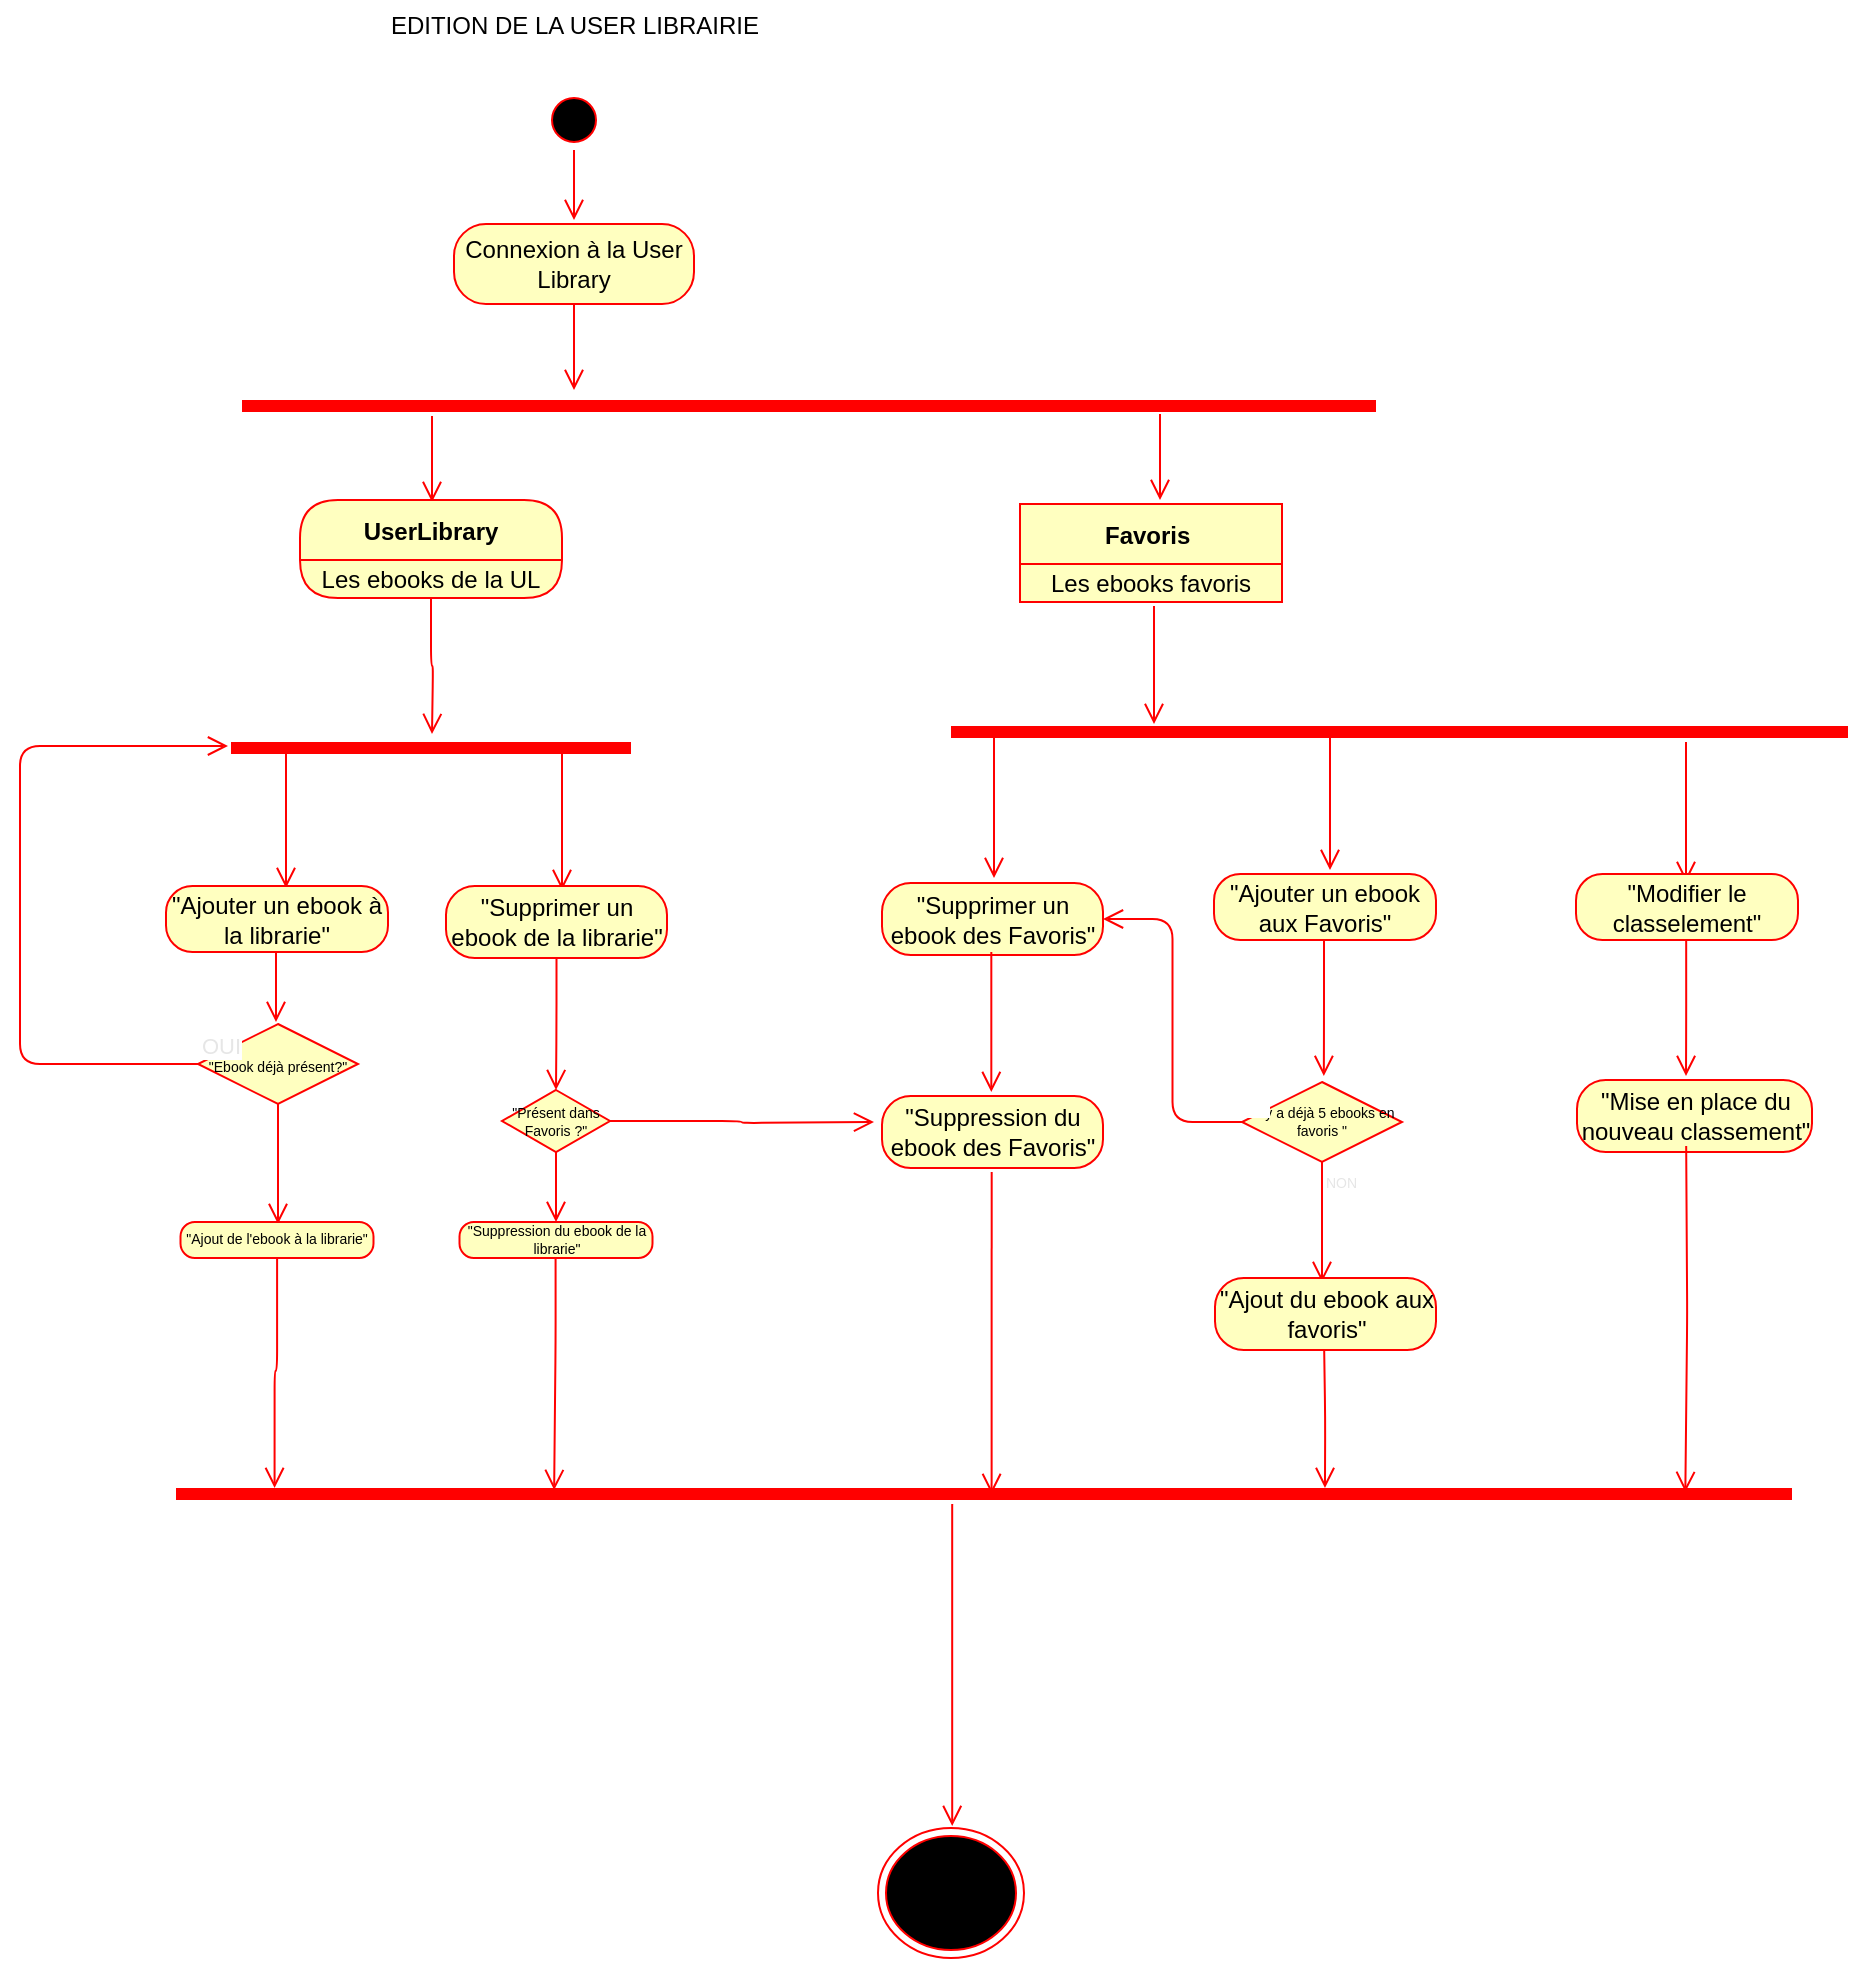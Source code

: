 <mxfile>
    <diagram id="vMwT53JufwZwW6NPW3oS" name="Page-2">
        <mxGraphModel dx="1317" dy="1693" grid="0" gridSize="10" guides="1" tooltips="1" connect="1" arrows="1" fold="1" page="1" pageScale="1" pageWidth="1169" pageHeight="1654" background="#FFFFFF" math="0" shadow="0">
            <root>
                <mxCell id="0"/>
                <mxCell id="1" parent="0"/>
                <mxCell id="K_jpLzWlt72tsUxyTivp-4" value="EDITION DE LA USER LIBRAIRIE" style="text;html=1;align=center;verticalAlign=middle;resizable=0;points=[];autosize=1;strokeColor=none;fillColor=none;fontColor=#000000;" parent="1" vertex="1">
                    <mxGeometry x="394" y="68" width="202" height="26" as="geometry"/>
                </mxCell>
                <mxCell id="K_jpLzWlt72tsUxyTivp-11" value="" style="ellipse;html=1;shape=startState;fillColor=#000000;strokeColor=#ff0000;fontColor=#000000;" parent="1" vertex="1">
                    <mxGeometry x="480" y="113" width="30" height="30" as="geometry"/>
                </mxCell>
                <mxCell id="K_jpLzWlt72tsUxyTivp-12" value="" style="edgeStyle=orthogonalEdgeStyle;html=1;verticalAlign=bottom;endArrow=open;endSize=8;strokeColor=#ff0000;fontColor=#000000;" parent="1" source="K_jpLzWlt72tsUxyTivp-11" edge="1">
                    <mxGeometry relative="1" as="geometry">
                        <mxPoint x="495" y="178" as="targetPoint"/>
                    </mxGeometry>
                </mxCell>
                <mxCell id="K_jpLzWlt72tsUxyTivp-13" value="Connexion à la User Library" style="rounded=1;whiteSpace=wrap;html=1;arcSize=40;fontColor=#000000;fillColor=#ffffc0;strokeColor=#ff0000;" parent="1" vertex="1">
                    <mxGeometry x="435" y="180" width="120" height="40" as="geometry"/>
                </mxCell>
                <mxCell id="K_jpLzWlt72tsUxyTivp-14" value="" style="edgeStyle=orthogonalEdgeStyle;html=1;verticalAlign=bottom;endArrow=open;endSize=8;strokeColor=#ff0000;fontColor=#000000;" parent="1" source="K_jpLzWlt72tsUxyTivp-13" edge="1">
                    <mxGeometry relative="1" as="geometry">
                        <mxPoint x="495" y="263" as="targetPoint"/>
                    </mxGeometry>
                </mxCell>
                <mxCell id="K_jpLzWlt72tsUxyTivp-15" value="" style="shape=line;html=1;strokeWidth=6;strokeColor=#ff0000;fontColor=#000000;" parent="1" vertex="1">
                    <mxGeometry x="329" y="266" width="567" height="10" as="geometry"/>
                </mxCell>
                <mxCell id="K_jpLzWlt72tsUxyTivp-17" value="" style="edgeStyle=orthogonalEdgeStyle;html=1;verticalAlign=bottom;endArrow=open;endSize=8;strokeColor=#ff0000;fontColor=#000000;" parent="1" edge="1">
                    <mxGeometry relative="1" as="geometry">
                        <mxPoint x="788" y="318" as="targetPoint"/>
                        <mxPoint x="788" y="275" as="sourcePoint"/>
                    </mxGeometry>
                </mxCell>
                <mxCell id="K_jpLzWlt72tsUxyTivp-18" value="" style="edgeStyle=orthogonalEdgeStyle;html=1;verticalAlign=bottom;endArrow=open;endSize=8;strokeColor=#ff0000;fontColor=#000000;" parent="1" edge="1">
                    <mxGeometry relative="1" as="geometry">
                        <mxPoint x="424" y="319" as="targetPoint"/>
                        <mxPoint x="424" y="276" as="sourcePoint"/>
                    </mxGeometry>
                </mxCell>
                <mxCell id="K_jpLzWlt72tsUxyTivp-19" value="UserLibrary" style="swimlane;fontStyle=1;align=center;verticalAlign=middle;childLayout=stackLayout;horizontal=1;startSize=30;horizontalStack=0;resizeParent=0;resizeLast=1;container=0;fontColor=#000000;collapsible=0;rounded=1;arcSize=30;strokeColor=#ff0000;fillColor=#ffffc0;swimlaneFillColor=#ffffc0;dropTarget=0;" parent="1" vertex="1">
                    <mxGeometry x="358" y="318" width="131" height="49" as="geometry"/>
                </mxCell>
                <mxCell id="K_jpLzWlt72tsUxyTivp-20" value="Les ebooks de la UL" style="text;html=1;strokeColor=none;fillColor=none;align=center;verticalAlign=middle;spacingLeft=4;spacingRight=4;whiteSpace=wrap;overflow=hidden;rotatable=0;fontColor=#000000;" parent="K_jpLzWlt72tsUxyTivp-19" vertex="1">
                    <mxGeometry y="30" width="131" height="19" as="geometry"/>
                </mxCell>
                <mxCell id="K_jpLzWlt72tsUxyTivp-21" value="" style="edgeStyle=orthogonalEdgeStyle;html=1;verticalAlign=bottom;endArrow=open;endSize=8;strokeColor=#ff0000;fontColor=#000000;" parent="1" source="K_jpLzWlt72tsUxyTivp-19" edge="1">
                    <mxGeometry relative="1" as="geometry">
                        <mxPoint x="424" y="435" as="targetPoint"/>
                    </mxGeometry>
                </mxCell>
                <mxCell id="K_jpLzWlt72tsUxyTivp-22" value="Favoris " style="swimlane;fontStyle=1;align=center;verticalAlign=middle;childLayout=stackLayout;horizontal=1;startSize=30;horizontalStack=0;resizeParent=0;resizeLast=1;container=0;fontColor=#000000;collapsible=0;rounded=1;arcSize=0;strokeColor=#ff0000;fillColor=#ffffc0;swimlaneFillColor=#ffffc0;dropTarget=0;gradientColor=none;" parent="1" vertex="1">
                    <mxGeometry x="718" y="320" width="131" height="49" as="geometry"/>
                </mxCell>
                <mxCell id="K_jpLzWlt72tsUxyTivp-23" value="Les ebooks favoris" style="text;html=1;strokeColor=none;fillColor=none;align=center;verticalAlign=middle;spacingLeft=4;spacingRight=4;whiteSpace=wrap;overflow=hidden;rotatable=0;fontColor=#000000;" parent="K_jpLzWlt72tsUxyTivp-22" vertex="1">
                    <mxGeometry y="30" width="131" height="19" as="geometry"/>
                </mxCell>
                <mxCell id="jdc1paTYsWZi0XMXpC_3-1" value="" style="shape=line;html=1;strokeWidth=6;strokeColor=#ff0000;fontColor=#000000;gradientColor=none;" parent="1" vertex="1">
                    <mxGeometry x="323.5" y="437" width="200" height="10" as="geometry"/>
                </mxCell>
                <mxCell id="jdc1paTYsWZi0XMXpC_3-3" value="" style="edgeStyle=orthogonalEdgeStyle;html=1;verticalAlign=bottom;endArrow=open;endSize=8;strokeColor=#ff0000;fontColor=#000000;" parent="1" edge="1">
                    <mxGeometry relative="1" as="geometry">
                        <mxPoint x="351" y="512" as="targetPoint"/>
                        <mxPoint x="351" y="442" as="sourcePoint"/>
                    </mxGeometry>
                </mxCell>
                <mxCell id="jdc1paTYsWZi0XMXpC_3-4" value="" style="edgeStyle=orthogonalEdgeStyle;html=1;verticalAlign=bottom;endArrow=open;endSize=8;strokeColor=#ff0000;fontColor=#000000;" parent="1" edge="1">
                    <mxGeometry relative="1" as="geometry">
                        <mxPoint x="489" y="513" as="targetPoint"/>
                        <mxPoint x="489" y="443" as="sourcePoint"/>
                    </mxGeometry>
                </mxCell>
                <mxCell id="jdc1paTYsWZi0XMXpC_3-5" value="&quot;Ajouter un ebook à la librarie&quot;" style="rounded=1;whiteSpace=wrap;html=1;arcSize=40;fontColor=#000000;fillColor=#ffffc0;strokeColor=#ff0000;" parent="1" vertex="1">
                    <mxGeometry x="291" y="511" width="111" height="33" as="geometry"/>
                </mxCell>
                <mxCell id="jdc1paTYsWZi0XMXpC_3-6" value="" style="edgeStyle=orthogonalEdgeStyle;html=1;verticalAlign=bottom;endArrow=open;endSize=8;strokeColor=#ff0000;fontColor=#000000;" parent="1" source="jdc1paTYsWZi0XMXpC_3-5" edge="1">
                    <mxGeometry relative="1" as="geometry">
                        <mxPoint x="346" y="579" as="targetPoint"/>
                    </mxGeometry>
                </mxCell>
                <mxCell id="jdc1paTYsWZi0XMXpC_3-7" value="&quot;Supprimer un ebook de la librarie&quot;" style="rounded=1;whiteSpace=wrap;html=1;arcSize=40;fontColor=#000000;fillColor=#ffffc0;strokeColor=#ff0000;" parent="1" vertex="1">
                    <mxGeometry x="431" y="511" width="110.5" height="36" as="geometry"/>
                </mxCell>
                <mxCell id="jdc1paTYsWZi0XMXpC_3-8" value="" style="edgeStyle=orthogonalEdgeStyle;html=1;verticalAlign=bottom;endArrow=open;endSize=8;strokeColor=#ff0000;fontColor=#000000;" parent="1" source="jdc1paTYsWZi0XMXpC_3-7" edge="1">
                    <mxGeometry relative="1" as="geometry">
                        <mxPoint x="486" y="613" as="targetPoint"/>
                    </mxGeometry>
                </mxCell>
                <mxCell id="jdc1paTYsWZi0XMXpC_3-9" value="&lt;font style=&quot;font-size: 7px;&quot;&gt;&quot;Ebook déjà présent?&quot;&lt;/font&gt;" style="rhombus;whiteSpace=wrap;html=1;fillColor=#ffffc0;strokeColor=#ff0000;fontColor=#000000;" parent="1" vertex="1">
                    <mxGeometry x="307" y="580" width="80" height="40" as="geometry"/>
                </mxCell>
                <mxCell id="jdc1paTYsWZi0XMXpC_3-10" value="&lt;font color=&quot;#e6e6e6&quot;&gt;OUI&lt;/font&gt;" style="edgeStyle=orthogonalEdgeStyle;html=1;align=left;verticalAlign=bottom;endArrow=open;endSize=8;strokeColor=#ff0000;fontColor=#000000;exitX=0;exitY=0.5;exitDx=0;exitDy=0;" parent="1" source="jdc1paTYsWZi0XMXpC_3-9" edge="1">
                    <mxGeometry x="-1" relative="1" as="geometry">
                        <mxPoint x="322" y="441" as="targetPoint"/>
                        <Array as="points">
                            <mxPoint x="218" y="600"/>
                        </Array>
                        <mxPoint as="offset"/>
                    </mxGeometry>
                </mxCell>
                <mxCell id="jdc1paTYsWZi0XMXpC_3-11" value="&lt;font color=&quot;#ffffff&quot;&gt;NON&lt;/font&gt;" style="edgeStyle=orthogonalEdgeStyle;html=1;align=left;verticalAlign=top;endArrow=open;endSize=8;strokeColor=#ff0000;fontColor=#000000;" parent="1" source="jdc1paTYsWZi0XMXpC_3-9" edge="1">
                    <mxGeometry x="-1" relative="1" as="geometry">
                        <mxPoint x="347" y="680" as="targetPoint"/>
                    </mxGeometry>
                </mxCell>
                <mxCell id="jdc1paTYsWZi0XMXpC_3-12" value="&quot;Ajout de l'ebook à la librarie&quot;" style="rounded=1;whiteSpace=wrap;html=1;arcSize=40;fontColor=#000000;fillColor=#ffffc0;strokeColor=#ff0000;fontSize=7;" parent="1" vertex="1">
                    <mxGeometry x="298.25" y="679" width="96.5" height="18" as="geometry"/>
                </mxCell>
                <mxCell id="jdc1paTYsWZi0XMXpC_3-13" value="" style="edgeStyle=orthogonalEdgeStyle;html=1;verticalAlign=bottom;endArrow=open;endSize=8;strokeColor=#ff0000;fontSize=7;fontColor=#FFFFFF;entryX=0.061;entryY=0.2;entryDx=0;entryDy=0;entryPerimeter=0;" parent="1" source="jdc1paTYsWZi0XMXpC_3-12" target="jdc1paTYsWZi0XMXpC_3-48" edge="1">
                    <mxGeometry relative="1" as="geometry">
                        <mxPoint x="347" y="780" as="targetPoint"/>
                    </mxGeometry>
                </mxCell>
                <mxCell id="jdc1paTYsWZi0XMXpC_3-14" value="&lt;font color=&quot;#000000&quot;&gt;&quot;Présent dans Favoris ?&quot;&lt;/font&gt;" style="rhombus;whiteSpace=wrap;html=1;fillColor=#ffffc0;strokeColor=#ff0000;fontSize=7;fontColor=#FFFFFF;" parent="1" vertex="1">
                    <mxGeometry x="459" y="613" width="54" height="31" as="geometry"/>
                </mxCell>
                <mxCell id="jdc1paTYsWZi0XMXpC_3-15" value="OUI" style="edgeStyle=orthogonalEdgeStyle;html=1;align=left;verticalAlign=bottom;endArrow=open;endSize=8;strokeColor=#ff0000;fontSize=7;fontColor=#FFFFFF;" parent="1" source="jdc1paTYsWZi0XMXpC_3-14" edge="1">
                    <mxGeometry x="-1" relative="1" as="geometry">
                        <mxPoint x="645" y="629" as="targetPoint"/>
                        <mxPoint as="offset"/>
                    </mxGeometry>
                </mxCell>
                <mxCell id="jdc1paTYsWZi0XMXpC_3-16" value="NON" style="edgeStyle=orthogonalEdgeStyle;html=1;align=left;verticalAlign=top;endArrow=open;endSize=8;strokeColor=#ff0000;fontSize=7;fontColor=#FFFFFF;" parent="1" source="jdc1paTYsWZi0XMXpC_3-14" edge="1">
                    <mxGeometry x="-1" relative="1" as="geometry">
                        <mxPoint x="486" y="679" as="targetPoint"/>
                    </mxGeometry>
                </mxCell>
                <mxCell id="jdc1paTYsWZi0XMXpC_3-19" value="&quot;Suppression du ebook de la librarie&quot;" style="rounded=1;whiteSpace=wrap;html=1;arcSize=40;fontColor=#000000;fillColor=#ffffc0;strokeColor=#ff0000;fontSize=7;" parent="1" vertex="1">
                    <mxGeometry x="437.75" y="679" width="96.5" height="18" as="geometry"/>
                </mxCell>
                <mxCell id="jdc1paTYsWZi0XMXpC_3-20" value="" style="edgeStyle=orthogonalEdgeStyle;html=1;verticalAlign=bottom;endArrow=open;endSize=8;strokeColor=#ff0000;fontColor=#000000;" parent="1" edge="1">
                    <mxGeometry relative="1" as="geometry">
                        <mxPoint x="785" y="430" as="targetPoint"/>
                        <mxPoint x="784.999" y="371" as="sourcePoint"/>
                    </mxGeometry>
                </mxCell>
                <mxCell id="jdc1paTYsWZi0XMXpC_3-21" value="" style="shape=line;html=1;strokeWidth=6;strokeColor=#ff0000;fontColor=#000000;gradientColor=none;" parent="1" vertex="1">
                    <mxGeometry x="683.5" y="429" width="448.5" height="10" as="geometry"/>
                </mxCell>
                <mxCell id="jdc1paTYsWZi0XMXpC_3-22" value="" style="edgeStyle=orthogonalEdgeStyle;html=1;verticalAlign=bottom;endArrow=open;endSize=8;strokeColor=#ff0000;fontColor=#000000;" parent="1" edge="1">
                    <mxGeometry relative="1" as="geometry">
                        <mxPoint x="705" y="507" as="targetPoint"/>
                        <mxPoint x="705" y="437" as="sourcePoint"/>
                    </mxGeometry>
                </mxCell>
                <mxCell id="jdc1paTYsWZi0XMXpC_3-23" value="" style="edgeStyle=orthogonalEdgeStyle;html=1;verticalAlign=bottom;endArrow=open;endSize=8;strokeColor=#ff0000;fontColor=#000000;" parent="1" edge="1">
                    <mxGeometry relative="1" as="geometry">
                        <mxPoint x="873" y="503" as="targetPoint"/>
                        <mxPoint x="873" y="433" as="sourcePoint"/>
                        <Array as="points">
                            <mxPoint x="873" y="477"/>
                            <mxPoint x="873" y="477"/>
                        </Array>
                    </mxGeometry>
                </mxCell>
                <mxCell id="jdc1paTYsWZi0XMXpC_3-24" value="" style="edgeStyle=orthogonalEdgeStyle;html=1;verticalAlign=bottom;endArrow=open;endSize=8;strokeColor=#ff0000;fontColor=#000000;" parent="1" edge="1">
                    <mxGeometry relative="1" as="geometry">
                        <mxPoint x="1051" y="509" as="targetPoint"/>
                        <mxPoint x="1051" y="439" as="sourcePoint"/>
                    </mxGeometry>
                </mxCell>
                <mxCell id="jdc1paTYsWZi0XMXpC_3-25" value="&quot;Supprimer un ebook des Favoris&quot;" style="rounded=1;whiteSpace=wrap;html=1;arcSize=40;fontColor=#000000;fillColor=#ffffc0;strokeColor=#ff0000;" parent="1" vertex="1">
                    <mxGeometry x="649" y="509.5" width="110.5" height="36" as="geometry"/>
                </mxCell>
                <mxCell id="jdc1paTYsWZi0XMXpC_3-26" value="" style="edgeStyle=orthogonalEdgeStyle;html=1;verticalAlign=bottom;endArrow=open;endSize=8;strokeColor=#ff0000;fontColor=#000000;" parent="1" edge="1">
                    <mxGeometry relative="1" as="geometry">
                        <mxPoint x="703.66" y="614" as="targetPoint"/>
                        <mxPoint x="703.66" y="544" as="sourcePoint"/>
                    </mxGeometry>
                </mxCell>
                <mxCell id="jdc1paTYsWZi0XMXpC_3-27" value="&quot;Suppression du ebook des Favoris&quot;" style="rounded=1;whiteSpace=wrap;html=1;arcSize=40;fontColor=#000000;fillColor=#ffffc0;strokeColor=#ff0000;" parent="1" vertex="1">
                    <mxGeometry x="649" y="616" width="110.5" height="36" as="geometry"/>
                </mxCell>
                <mxCell id="jdc1paTYsWZi0XMXpC_3-29" value="&quot;Ajouter un ebook aux Favoris&quot;" style="rounded=1;whiteSpace=wrap;html=1;arcSize=40;fontColor=#000000;fillColor=#ffffc0;strokeColor=#ff0000;" parent="1" vertex="1">
                    <mxGeometry x="815" y="505" width="111" height="33" as="geometry"/>
                </mxCell>
                <mxCell id="jdc1paTYsWZi0XMXpC_3-31" value="" style="edgeStyle=orthogonalEdgeStyle;html=1;verticalAlign=bottom;endArrow=open;endSize=8;strokeColor=#ff0000;fontColor=#000000;" parent="1" edge="1">
                    <mxGeometry relative="1" as="geometry">
                        <mxPoint x="869.91" y="606" as="targetPoint"/>
                        <mxPoint x="870" y="538" as="sourcePoint"/>
                        <Array as="points">
                            <mxPoint x="869.91" y="580"/>
                            <mxPoint x="869.91" y="580"/>
                        </Array>
                    </mxGeometry>
                </mxCell>
                <mxCell id="jdc1paTYsWZi0XMXpC_3-32" value="&quot;Il y a déjà 5 ebooks en favoris &quot;" style="rhombus;whiteSpace=wrap;html=1;fillColor=#ffffc0;strokeColor=#ff0000;fontSize=7;fontColor=#000000;" parent="1" vertex="1">
                    <mxGeometry x="829" y="609" width="80" height="40" as="geometry"/>
                </mxCell>
                <mxCell id="jdc1paTYsWZi0XMXpC_3-33" value="&lt;font color=&quot;#ffffff&quot;&gt;OUI&lt;/font&gt;" style="edgeStyle=orthogonalEdgeStyle;html=1;align=left;verticalAlign=bottom;endArrow=open;endSize=8;strokeColor=#ff0000;fontSize=7;fontColor=#000000;entryX=1;entryY=0.5;entryDx=0;entryDy=0;" parent="1" source="jdc1paTYsWZi0XMXpC_3-32" target="jdc1paTYsWZi0XMXpC_3-25" edge="1">
                    <mxGeometry x="-1" relative="1" as="geometry">
                        <mxPoint x="786" y="527" as="targetPoint"/>
                        <mxPoint as="offset"/>
                    </mxGeometry>
                </mxCell>
                <mxCell id="jdc1paTYsWZi0XMXpC_3-34" value="&lt;font color=&quot;#e6e6e6&quot;&gt;NON&lt;/font&gt;" style="edgeStyle=orthogonalEdgeStyle;html=1;align=left;verticalAlign=top;endArrow=open;endSize=8;strokeColor=#ff0000;fontSize=7;fontColor=#000000;" parent="1" source="jdc1paTYsWZi0XMXpC_3-32" edge="1">
                    <mxGeometry x="-1" relative="1" as="geometry">
                        <mxPoint x="869" y="709" as="targetPoint"/>
                    </mxGeometry>
                </mxCell>
                <mxCell id="jdc1paTYsWZi0XMXpC_3-37" value="&quot;Ajout du ebook aux favoris&quot;" style="rounded=1;whiteSpace=wrap;html=1;arcSize=40;fontColor=#000000;fillColor=#ffffc0;strokeColor=#ff0000;" parent="1" vertex="1">
                    <mxGeometry x="815.5" y="707" width="110.5" height="36" as="geometry"/>
                </mxCell>
                <mxCell id="jdc1paTYsWZi0XMXpC_3-40" value="&quot;Modifier le classelement&quot;" style="rounded=1;whiteSpace=wrap;html=1;arcSize=40;fontColor=#000000;fillColor=#ffffc0;strokeColor=#ff0000;" parent="1" vertex="1">
                    <mxGeometry x="996" y="505" width="111" height="33" as="geometry"/>
                </mxCell>
                <mxCell id="jdc1paTYsWZi0XMXpC_3-41" value="" style="edgeStyle=orthogonalEdgeStyle;html=1;verticalAlign=bottom;endArrow=open;endSize=8;strokeColor=#ff0000;fontColor=#000000;" parent="1" edge="1">
                    <mxGeometry relative="1" as="geometry">
                        <mxPoint x="1051.0" y="606" as="targetPoint"/>
                        <mxPoint x="1051.09" y="538" as="sourcePoint"/>
                        <Array as="points">
                            <mxPoint x="1051" y="580"/>
                            <mxPoint x="1051" y="580"/>
                        </Array>
                    </mxGeometry>
                </mxCell>
                <mxCell id="jdc1paTYsWZi0XMXpC_3-42" value="&quot;Mise en place du nouveau classement&quot;" style="rounded=1;whiteSpace=wrap;html=1;arcSize=40;fontColor=#000000;fillColor=#ffffc0;strokeColor=#ff0000;" parent="1" vertex="1">
                    <mxGeometry x="996.5" y="608" width="117.5" height="36" as="geometry"/>
                </mxCell>
                <mxCell id="jdc1paTYsWZi0XMXpC_3-43" value="" style="edgeStyle=orthogonalEdgeStyle;html=1;verticalAlign=bottom;endArrow=open;endSize=8;strokeColor=#ff0000;fontColor=#000000;entryX=0.934;entryY=0.4;entryDx=0;entryDy=0;entryPerimeter=0;" parent="1" target="jdc1paTYsWZi0XMXpC_3-48" edge="1">
                    <mxGeometry relative="1" as="geometry">
                        <mxPoint x="1051" y="709" as="targetPoint"/>
                        <mxPoint x="1051.09" y="641" as="sourcePoint"/>
                        <Array as="points"/>
                    </mxGeometry>
                </mxCell>
                <mxCell id="jdc1paTYsWZi0XMXpC_3-44" value="" style="edgeStyle=orthogonalEdgeStyle;html=1;verticalAlign=bottom;endArrow=open;endSize=8;strokeColor=#ff0000;fontColor=#000000;entryX=0.711;entryY=0.2;entryDx=0;entryDy=0;entryPerimeter=0;" parent="1" target="jdc1paTYsWZi0XMXpC_3-48" edge="1">
                    <mxGeometry relative="1" as="geometry">
                        <mxPoint x="870.0" y="811" as="targetPoint"/>
                        <mxPoint x="870.09" y="743" as="sourcePoint"/>
                        <Array as="points"/>
                    </mxGeometry>
                </mxCell>
                <mxCell id="jdc1paTYsWZi0XMXpC_3-45" value="" style="edgeStyle=orthogonalEdgeStyle;html=1;verticalAlign=bottom;endArrow=open;endSize=8;strokeColor=#ff0000;fontColor=#000000;entryX=0.504;entryY=0.5;entryDx=0;entryDy=0;entryPerimeter=0;" parent="1" target="jdc1paTYsWZi0XMXpC_3-48" edge="1">
                    <mxGeometry relative="1" as="geometry">
                        <mxPoint x="704" y="810" as="targetPoint"/>
                        <mxPoint x="703.84" y="654" as="sourcePoint"/>
                        <Array as="points">
                            <mxPoint x="704" y="815"/>
                        </Array>
                    </mxGeometry>
                </mxCell>
                <mxCell id="jdc1paTYsWZi0XMXpC_3-47" value="" style="edgeStyle=orthogonalEdgeStyle;html=1;verticalAlign=bottom;endArrow=open;endSize=8;strokeColor=#ff0000;fontColor=#000000;entryX=0.234;entryY=0.3;entryDx=0;entryDy=0;entryPerimeter=0;" parent="1" target="jdc1paTYsWZi0XMXpC_3-48" edge="1">
                    <mxGeometry relative="1" as="geometry">
                        <mxPoint x="486" y="811" as="targetPoint"/>
                        <mxPoint x="485.79" y="697" as="sourcePoint"/>
                        <Array as="points">
                            <mxPoint x="486" y="739"/>
                            <mxPoint x="485" y="739"/>
                        </Array>
                    </mxGeometry>
                </mxCell>
                <mxCell id="jdc1paTYsWZi0XMXpC_3-48" value="" style="shape=line;html=1;strokeWidth=6;strokeColor=#ff0000;fontSize=7;fontColor=#E6E6E6;gradientColor=none;" parent="1" vertex="1">
                    <mxGeometry x="296" y="810" width="808" height="10" as="geometry"/>
                </mxCell>
                <mxCell id="jdc1paTYsWZi0XMXpC_3-50" value="" style="edgeStyle=orthogonalEdgeStyle;html=1;verticalAlign=bottom;endArrow=open;endSize=8;strokeColor=#ff0000;fontColor=#000000;entryX=0.504;entryY=0.5;entryDx=0;entryDy=0;entryPerimeter=0;" parent="1" edge="1">
                    <mxGeometry relative="1" as="geometry">
                        <mxPoint x="683.502" y="981.0" as="targetPoint"/>
                        <mxPoint x="684.11" y="820" as="sourcePoint"/>
                        <Array as="points">
                            <mxPoint x="684.27" y="981"/>
                        </Array>
                    </mxGeometry>
                </mxCell>
                <mxCell id="cNsP4o_Go_GW8O4ifK4a-1" value="" style="ellipse;html=1;shape=endState;fillColor=#000000;strokeColor=#ff0000;" vertex="1" parent="1">
                    <mxGeometry x="647" y="982" width="73" height="65" as="geometry"/>
                </mxCell>
            </root>
        </mxGraphModel>
    </diagram>
    <diagram id="Dwb8GULyjDsSTdrO3he8" name="Page-1">
        <mxGraphModel dx="395" dy="508" grid="1" gridSize="1" guides="1" tooltips="1" connect="1" arrows="1" fold="1" page="1" pageScale="1" pageWidth="1169" pageHeight="1654" math="0" shadow="0">
            <root>
                <mxCell id="0"/>
                <mxCell id="1" parent="0"/>
                <mxCell id="2" value="" style="ellipse;html=1;shape=startState;fillColor=#000000;strokeColor=#ff0000;" parent="1" vertex="1">
                    <mxGeometry x="584" y="140" width="30" height="30" as="geometry"/>
                </mxCell>
                <mxCell id="3" value="" style="edgeStyle=orthogonalEdgeStyle;html=1;verticalAlign=bottom;endArrow=open;endSize=8;strokeColor=#ff0000;" parent="1" source="2" edge="1">
                    <mxGeometry relative="1" as="geometry">
                        <mxPoint x="599" y="230" as="targetPoint"/>
                    </mxGeometry>
                </mxCell>
                <mxCell id="6" value="S'authentifier" style="rounded=1;whiteSpace=wrap;html=1;arcSize=40;fontColor=#000000;fillColor=#ffffc0;strokeColor=#ff0000;" parent="1" vertex="1">
                    <mxGeometry x="539" y="240" width="120" height="40" as="geometry"/>
                </mxCell>
                <mxCell id="7" value="" style="edgeStyle=orthogonalEdgeStyle;html=1;verticalAlign=bottom;endArrow=open;endSize=8;strokeColor=#ff0000;entryX=0.495;entryY=-0.085;entryDx=0;entryDy=0;entryPerimeter=0;" parent="1" source="6" target="12" edge="1">
                    <mxGeometry relative="1" as="geometry">
                        <mxPoint x="599" y="340" as="targetPoint"/>
                    </mxGeometry>
                </mxCell>
                <mxCell id="12" value="&lt;font color=&quot;#000000&quot;&gt;Avoir un&amp;nbsp;&lt;br&gt;compte&lt;/font&gt;" style="rhombus;whiteSpace=wrap;html=1;fillColor=#ffffc0;strokeColor=#ff0000;" parent="1" vertex="1">
                    <mxGeometry x="560" y="350" width="80" height="40" as="geometry"/>
                </mxCell>
                <mxCell id="13" value="N'a pas de compte" style="edgeStyle=orthogonalEdgeStyle;html=1;align=left;verticalAlign=bottom;endArrow=open;endSize=8;strokeColor=#ff0000;" parent="1" source="12" edge="1">
                    <mxGeometry x="-1" relative="1" as="geometry">
                        <mxPoint x="740" y="370" as="targetPoint"/>
                    </mxGeometry>
                </mxCell>
                <mxCell id="14" value="A un compte" style="edgeStyle=orthogonalEdgeStyle;html=1;align=left;verticalAlign=top;endArrow=open;endSize=8;strokeColor=#ff0000;" parent="1" source="12" edge="1">
                    <mxGeometry x="-1" relative="1" as="geometry">
                        <mxPoint x="600" y="450" as="targetPoint"/>
                    </mxGeometry>
                </mxCell>
                <mxCell id="22" value="Créer un compte" style="rounded=1;whiteSpace=wrap;html=1;arcSize=40;fontColor=#000000;fillColor=#ffffc0;strokeColor=#ff0000;" parent="1" vertex="1">
                    <mxGeometry x="740" y="350" width="120" height="40" as="geometry"/>
                </mxCell>
                <mxCell id="23" value="" style="edgeStyle=orthogonalEdgeStyle;html=1;verticalAlign=bottom;endArrow=open;endSize=8;strokeColor=#ff0000;" parent="1" source="22" edge="1">
                    <mxGeometry relative="1" as="geometry">
                        <mxPoint x="800" y="450" as="targetPoint"/>
                    </mxGeometry>
                </mxCell>
                <mxCell id="24" value="&lt;font color=&quot;#000000&quot;&gt;Création du&amp;nbsp;&lt;br&gt;Compte&lt;/font&gt;" style="rhombus;whiteSpace=wrap;html=1;fillColor=#ffffc0;strokeColor=#ff0000;" parent="1" vertex="1">
                    <mxGeometry x="760" y="450" width="80" height="40" as="geometry"/>
                </mxCell>
                <mxCell id="25" value="no" style="edgeStyle=orthogonalEdgeStyle;html=1;align=left;verticalAlign=bottom;endArrow=open;endSize=8;strokeColor=#ff0000;exitX=0;exitY=0.5;exitDx=0;exitDy=0;entryX=1;entryY=0.5;entryDx=0;entryDy=0;" parent="1" source="24" target="UsuvYLLOVmo_iSRNOCh6-80" edge="1">
                    <mxGeometry x="-0.556" relative="1" as="geometry">
                        <mxPoint x="662" y="473" as="targetPoint"/>
                        <mxPoint x="800" y="490" as="sourcePoint"/>
                        <mxPoint as="offset"/>
                    </mxGeometry>
                </mxCell>
                <mxCell id="26" value="yes" style="edgeStyle=orthogonalEdgeStyle;html=1;align=left;verticalAlign=top;endArrow=open;endSize=8;strokeColor=#ff0000;" parent="1" source="24" target="6" edge="1">
                    <mxGeometry x="-0.934" relative="1" as="geometry">
                        <mxPoint x="800" y="550" as="targetPoint"/>
                        <Array as="points">
                            <mxPoint x="930" y="470"/>
                            <mxPoint x="930" y="260"/>
                        </Array>
                        <mxPoint as="offset"/>
                    </mxGeometry>
                </mxCell>
                <mxCell id="51" value="&lt;font color=&quot;#000000&quot;&gt;Ebook déjà présent ?&amp;nbsp;&lt;/font&gt;" style="rhombus;whiteSpace=wrap;html=1;fillColor=#ffffc0;strokeColor=#ff0000;" parent="1" vertex="1">
                    <mxGeometry x="560" y="650" width="80" height="40" as="geometry"/>
                </mxCell>
                <mxCell id="52" value="Ebook dispo" style="edgeStyle=orthogonalEdgeStyle;html=1;align=left;verticalAlign=bottom;endArrow=open;endSize=8;strokeColor=#ff0000;" parent="1" source="51" edge="1">
                    <mxGeometry x="-1" relative="1" as="geometry">
                        <mxPoint x="820" y="670" as="targetPoint"/>
                        <mxPoint as="offset"/>
                    </mxGeometry>
                </mxCell>
                <mxCell id="53" value="Ebook pas dispo" style="edgeStyle=orthogonalEdgeStyle;html=1;align=left;verticalAlign=top;endArrow=open;endSize=8;strokeColor=#ff0000;" parent="1" source="51" edge="1">
                    <mxGeometry x="-1" relative="1" as="geometry">
                        <mxPoint x="600" y="770" as="targetPoint"/>
                    </mxGeometry>
                </mxCell>
                <mxCell id="58" value="" style="shape=line;html=1;strokeWidth=6;strokeColor=#ff0000;rotation=-90;" parent="1" vertex="1">
                    <mxGeometry x="730" y="660" width="200" height="10" as="geometry"/>
                </mxCell>
                <mxCell id="59" value="" style="edgeStyle=orthogonalEdgeStyle;html=1;verticalAlign=bottom;endArrow=open;endSize=8;strokeColor=#ff0000;" parent="1" edge="1">
                    <mxGeometry relative="1" as="geometry">
                        <mxPoint x="930" y="610" as="targetPoint"/>
                        <mxPoint x="830" y="610" as="sourcePoint"/>
                        <Array as="points">
                            <mxPoint x="830" y="610"/>
                            <mxPoint x="1030" y="610"/>
                        </Array>
                    </mxGeometry>
                </mxCell>
                <mxCell id="66" value="" style="edgeStyle=orthogonalEdgeStyle;html=1;verticalAlign=bottom;endArrow=open;endSize=8;strokeColor=#ff0000;" parent="1" edge="1">
                    <mxGeometry relative="1" as="geometry">
                        <mxPoint x="930" y="730.0" as="targetPoint"/>
                        <mxPoint x="830" y="730.0" as="sourcePoint"/>
                        <Array as="points">
                            <mxPoint x="830" y="730"/>
                            <mxPoint x="1030" y="730"/>
                        </Array>
                    </mxGeometry>
                </mxCell>
                <mxCell id="67" value="Ajouter le ebook à ma bibliothèque" style="rounded=1;whiteSpace=wrap;html=1;arcSize=40;fontColor=#000000;fillColor=#ffffc0;strokeColor=#ff0000;" parent="1" vertex="1">
                    <mxGeometry x="930" y="590" width="120" height="40" as="geometry"/>
                </mxCell>
                <mxCell id="69" value="Ajout du ebook dans la liste correspondante au bouton" style="rounded=1;whiteSpace=wrap;html=1;arcSize=40;fontColor=#000000;fillColor=#ffffc0;strokeColor=#ff0000;" parent="1" vertex="1">
                    <mxGeometry x="930" y="690" width="120" height="70" as="geometry"/>
                </mxCell>
                <mxCell id="71" value="Message erreur : &quot;Ebook déjà dans bibliothèque&quot;" style="rounded=1;whiteSpace=wrap;html=1;arcSize=40;fontColor=#000000;fillColor=#ffffc0;strokeColor=#ff0000;" parent="1" vertex="1">
                    <mxGeometry x="539" y="770" width="120" height="40" as="geometry"/>
                </mxCell>
                <mxCell id="72" value="" style="shape=line;html=1;strokeWidth=6;strokeColor=#ff0000;rotation=-90;" parent="1" vertex="1">
                    <mxGeometry x="1060" y="670" width="200" height="10" as="geometry"/>
                </mxCell>
                <mxCell id="73" value="" style="edgeStyle=orthogonalEdgeStyle;html=1;verticalAlign=bottom;endArrow=open;endSize=8;strokeColor=#ff0000;" parent="1" edge="1">
                    <mxGeometry relative="1" as="geometry">
                        <mxPoint x="1150" y="609.41" as="targetPoint"/>
                        <mxPoint x="1050" y="609.41" as="sourcePoint"/>
                        <Array as="points">
                            <mxPoint x="1050" y="609.41"/>
                            <mxPoint x="1250" y="609.41"/>
                        </Array>
                    </mxGeometry>
                </mxCell>
                <mxCell id="75" value="" style="edgeStyle=orthogonalEdgeStyle;html=1;verticalAlign=bottom;endArrow=open;endSize=8;strokeColor=#ff0000;" parent="1" edge="1">
                    <mxGeometry relative="1" as="geometry">
                        <mxPoint x="1150" y="730.0" as="targetPoint"/>
                        <mxPoint x="1050" y="730.0" as="sourcePoint"/>
                        <Array as="points">
                            <mxPoint x="1050" y="730"/>
                            <mxPoint x="1250" y="730"/>
                        </Array>
                    </mxGeometry>
                </mxCell>
                <mxCell id="78" value="" style="edgeStyle=orthogonalEdgeStyle;html=1;verticalAlign=bottom;endArrow=open;endSize=8;strokeColor=#ff0000;" parent="1" edge="1">
                    <mxGeometry relative="1" as="geometry">
                        <mxPoint x="1260" y="670.0" as="targetPoint"/>
                        <mxPoint x="1160" y="670.0" as="sourcePoint"/>
                        <Array as="points">
                            <mxPoint x="1160" y="670"/>
                            <mxPoint x="1360" y="670"/>
                        </Array>
                    </mxGeometry>
                </mxCell>
                <mxCell id="79" value="" style="edgeStyle=orthogonalEdgeStyle;html=1;align=left;verticalAlign=bottom;endArrow=open;endSize=8;strokeColor=#ff0000;" parent="1" edge="1">
                    <mxGeometry x="-0.556" relative="1" as="geometry">
                        <mxPoint x="598.41" y="900.0" as="targetPoint"/>
                        <mxPoint x="598.41" y="810.0" as="sourcePoint"/>
                        <mxPoint as="offset"/>
                    </mxGeometry>
                </mxCell>
                <mxCell id="80" value="" style="shape=sumEllipse;perimeter=ellipsePerimeter;whiteSpace=wrap;html=1;backgroundOutline=1;" parent="1" vertex="1">
                    <mxGeometry x="584" y="900" width="30" height="30" as="geometry"/>
                </mxCell>
                <mxCell id="UsuvYLLOVmo_iSRNOCh6-80" value="&lt;font style=&quot;font-size: 11px;&quot;&gt;Accéder à la user librairie&lt;/font&gt;" style="rounded=1;whiteSpace=wrap;html=1;arcSize=40;fontColor=#000000;fillColor=#ffffc0;strokeColor=#ff0000;fontSize=7;" parent="1" vertex="1">
                    <mxGeometry x="540" y="451" width="120" height="40" as="geometry"/>
                </mxCell>
                <mxCell id="UsuvYLLOVmo_iSRNOCh6-83" value="" style="edgeStyle=orthogonalEdgeStyle;html=1;verticalAlign=bottom;endArrow=open;endSize=8;strokeColor=#ff0000;fontSize=7;fontColor=#000000;" parent="1" edge="1">
                    <mxGeometry relative="1" as="geometry">
                        <mxPoint x="554" y="622" as="targetPoint"/>
                        <mxPoint x="606" y="575" as="sourcePoint"/>
                    </mxGeometry>
                </mxCell>
            </root>
        </mxGraphModel>
    </diagram>
</mxfile>